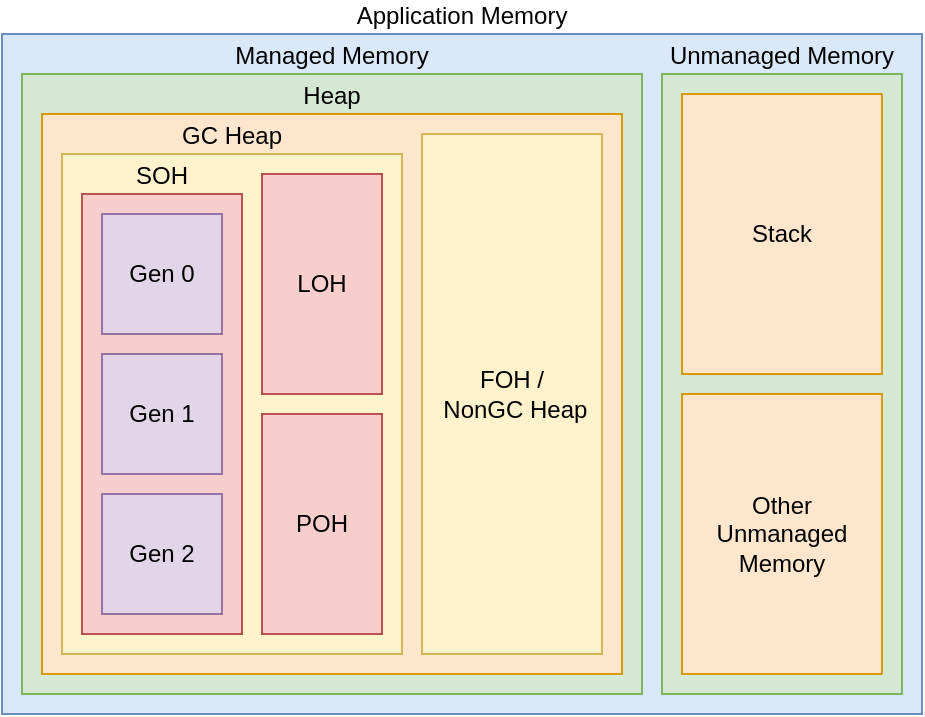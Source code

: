 <mxfile version="13.7.3" type="device"><diagram id="bffhyL7TzVD0sF8f5VtC" name="Page-1"><mxGraphModel dx="749" dy="556" grid="1" gridSize="10" guides="1" tooltips="1" connect="1" arrows="1" fold="1" page="1" pageScale="1" pageWidth="850" pageHeight="1100" math="0" shadow="0"><root><mxCell id="0"/><mxCell id="1" parent="0"/><mxCell id="8lOJl5lAf3dbxu7TXkeZ-1" value="Application Memory" style="whiteSpace=wrap;html=1;horizontal=1;labelPosition=center;verticalLabelPosition=top;align=center;verticalAlign=bottom;fillColor=#dae8fc;strokeColor=#6c8ebf;" parent="1" vertex="1"><mxGeometry x="150" y="70" width="460" height="340" as="geometry"/></mxCell><mxCell id="8lOJl5lAf3dbxu7TXkeZ-2" value="Managed Memory" style="whiteSpace=wrap;html=1;labelPosition=center;verticalLabelPosition=top;align=center;verticalAlign=bottom;fillColor=#d5e8d4;strokeColor=#82b366;" parent="1" vertex="1"><mxGeometry x="160" y="90" width="310" height="310" as="geometry"/></mxCell><mxCell id="8lOJl5lAf3dbxu7TXkeZ-3" value="Unmanaged Memory" style="whiteSpace=wrap;html=1;labelPosition=center;verticalLabelPosition=top;align=center;verticalAlign=bottom;fillColor=#d5e8d4;strokeColor=#82b366;" parent="1" vertex="1"><mxGeometry x="480" y="90" width="120" height="310" as="geometry"/></mxCell><mxCell id="8lOJl5lAf3dbxu7TXkeZ-4" value="Stack" style="whiteSpace=wrap;html=1;labelPosition=center;verticalLabelPosition=middle;align=center;verticalAlign=middle;fillColor=#ffe6cc;strokeColor=#d79b00;" parent="1" vertex="1"><mxGeometry x="490" y="100" width="100" height="140" as="geometry"/></mxCell><mxCell id="8lOJl5lAf3dbxu7TXkeZ-5" value="Heap" style="whiteSpace=wrap;html=1;labelPosition=center;verticalLabelPosition=top;align=center;verticalAlign=bottom;fillColor=#ffe6cc;strokeColor=#d79b00;" parent="1" vertex="1"><mxGeometry x="170" y="110" width="290" height="280" as="geometry"/></mxCell><mxCell id="8lOJl5lAf3dbxu7TXkeZ-8" value="GC Heap" style="whiteSpace=wrap;html=1;labelPosition=center;verticalLabelPosition=top;align=center;verticalAlign=bottom;fillColor=#fff2cc;strokeColor=#d6b656;" parent="1" vertex="1"><mxGeometry x="180" y="130" width="170" height="250" as="geometry"/></mxCell><mxCell id="8lOJl5lAf3dbxu7TXkeZ-9" value="FOH /&lt;br&gt;&amp;nbsp;NonGC Heap" style="whiteSpace=wrap;html=1;labelPosition=center;verticalLabelPosition=middle;align=center;verticalAlign=middle;fillColor=#fff2cc;strokeColor=#d6b656;" parent="1" vertex="1"><mxGeometry x="360" y="120" width="90" height="260" as="geometry"/></mxCell><mxCell id="8lOJl5lAf3dbxu7TXkeZ-6" value="SOH" style="whiteSpace=wrap;html=1;labelPosition=center;verticalLabelPosition=top;align=center;verticalAlign=bottom;fillColor=#f8cecc;strokeColor=#b85450;" parent="1" vertex="1"><mxGeometry x="190" y="150" width="80" height="220" as="geometry"/></mxCell><mxCell id="8lOJl5lAf3dbxu7TXkeZ-7" value="LOH" style="whiteSpace=wrap;html=1;labelPosition=center;verticalLabelPosition=middle;align=center;verticalAlign=middle;fillColor=#f8cecc;strokeColor=#b85450;" parent="1" vertex="1"><mxGeometry x="280" y="140" width="60" height="110" as="geometry"/></mxCell><mxCell id="8lOJl5lAf3dbxu7TXkeZ-10" value="POH" style="whiteSpace=wrap;html=1;labelPosition=center;verticalLabelPosition=middle;align=center;verticalAlign=middle;fillColor=#f8cecc;strokeColor=#b85450;" parent="1" vertex="1"><mxGeometry x="280" y="260" width="60" height="110" as="geometry"/></mxCell><mxCell id="8lOJl5lAf3dbxu7TXkeZ-11" value="Gen 0" style="whiteSpace=wrap;html=1;fillColor=#e1d5e7;strokeColor=#9673a6;" parent="1" vertex="1"><mxGeometry x="200" y="160" width="60" height="60" as="geometry"/></mxCell><mxCell id="8lOJl5lAf3dbxu7TXkeZ-12" value="Gen 1" style="whiteSpace=wrap;html=1;fillColor=#e1d5e7;strokeColor=#9673a6;" parent="1" vertex="1"><mxGeometry x="200" y="230" width="60" height="60" as="geometry"/></mxCell><mxCell id="8lOJl5lAf3dbxu7TXkeZ-13" value="Gen 2" style="whiteSpace=wrap;html=1;fillColor=#e1d5e7;strokeColor=#9673a6;" parent="1" vertex="1"><mxGeometry x="200" y="300" width="60" height="60" as="geometry"/></mxCell><mxCell id="zjCO7hINLzotMX9s8zmD-1" value="Other Unmanaged Memory" style="whiteSpace=wrap;html=1;labelPosition=center;verticalLabelPosition=middle;align=center;verticalAlign=middle;fillColor=#ffe6cc;strokeColor=#d79b00;" parent="1" vertex="1"><mxGeometry x="490" y="250" width="100" height="140" as="geometry"/></mxCell></root></mxGraphModel></diagram></mxfile>
